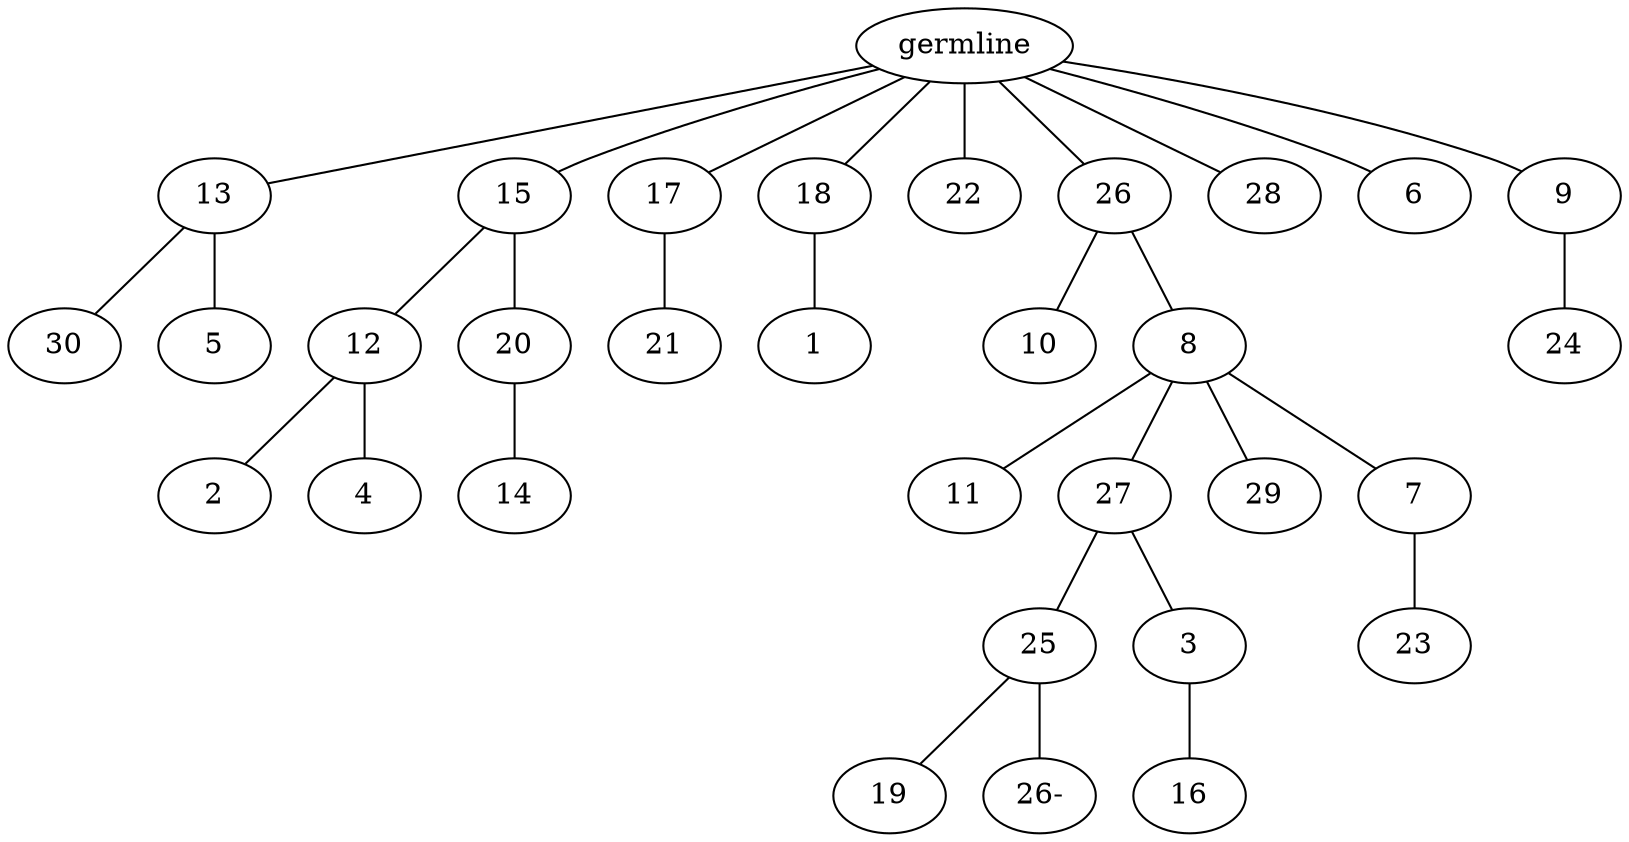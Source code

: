 graph tree {
    "140718225363728" [label="germline"];
    "140718225370032" [label="13"];
    "140718225368112" [label="30"];
    "140718225367680" [label="5"];
    "140718225370368" [label="15"];
    "140718225333744" [label="12"];
    "140718225331488" [label="2"];
    "140718225330576" [label="4"];
    "140718225333264" [label="20"];
    "140718225342320" [label="14"];
    "140718225368928" [label="17"];
    "140718225339536" [label="21"];
    "140718225332976" [label="18"];
    "140718225326032" [label="1"];
    "140718225340496" [label="22"];
    "140718225325120" [label="26"];
    "140718225323440" [label="10"];
    "140718225322864" [label="8"];
    "140718225230432" [label="11"];
    "140718225229808" [label="27"];
    "140718225229232" [label="25"];
    "140718225312544" [label="19"];
    "140718225368256" [label="26-"];
    "140718225311488" [label="3"];
    "140718225311008" [label="16"];
    "140718225228416" [label="29"];
    "140718225311440" [label="7"];
    "140718225259824" [label="23"];
    "140718225323392" [label="28"];
    "140718225322576" [label="6"];
    "140718225313504" [label="9"];
    "140718225292976" [label="24"];
    "140718225363728" -- "140718225370032";
    "140718225363728" -- "140718225370368";
    "140718225363728" -- "140718225368928";
    "140718225363728" -- "140718225332976";
    "140718225363728" -- "140718225340496";
    "140718225363728" -- "140718225325120";
    "140718225363728" -- "140718225323392";
    "140718225363728" -- "140718225322576";
    "140718225363728" -- "140718225313504";
    "140718225370032" -- "140718225368112";
    "140718225370032" -- "140718225367680";
    "140718225370368" -- "140718225333744";
    "140718225370368" -- "140718225333264";
    "140718225333744" -- "140718225331488";
    "140718225333744" -- "140718225330576";
    "140718225333264" -- "140718225342320";
    "140718225368928" -- "140718225339536";
    "140718225332976" -- "140718225326032";
    "140718225325120" -- "140718225323440";
    "140718225325120" -- "140718225322864";
    "140718225322864" -- "140718225230432";
    "140718225322864" -- "140718225229808";
    "140718225322864" -- "140718225228416";
    "140718225322864" -- "140718225311440";
    "140718225229808" -- "140718225229232";
    "140718225229808" -- "140718225311488";
    "140718225229232" -- "140718225312544";
    "140718225229232" -- "140718225368256";
    "140718225311488" -- "140718225311008";
    "140718225311440" -- "140718225259824";
    "140718225313504" -- "140718225292976";
}
